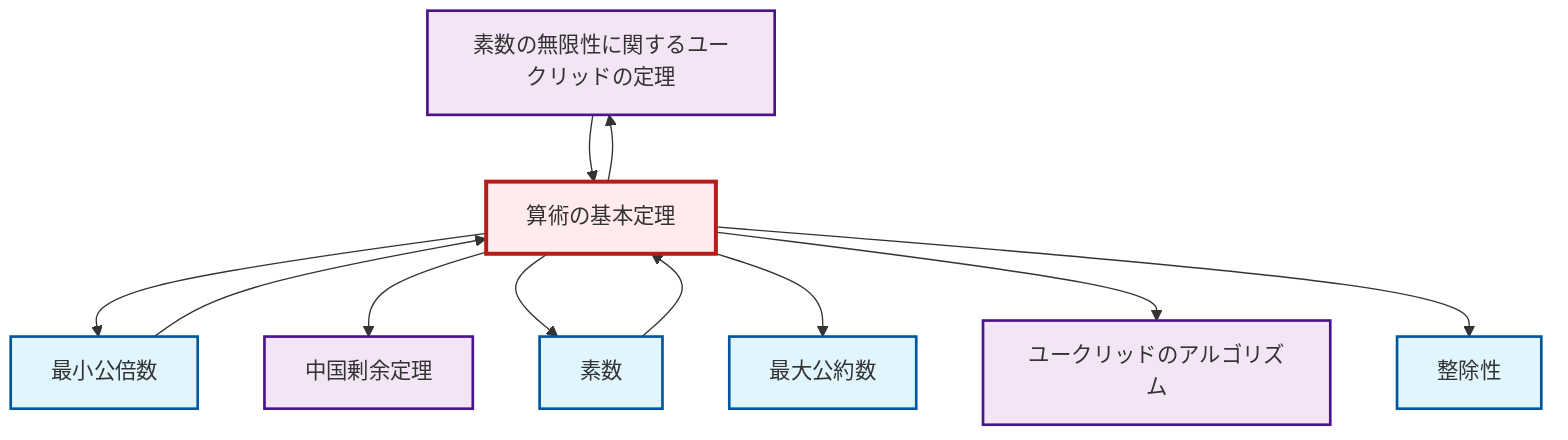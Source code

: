 graph TD
    classDef definition fill:#e1f5fe,stroke:#01579b,stroke-width:2px
    classDef theorem fill:#f3e5f5,stroke:#4a148c,stroke-width:2px
    classDef axiom fill:#fff3e0,stroke:#e65100,stroke-width:2px
    classDef example fill:#e8f5e9,stroke:#1b5e20,stroke-width:2px
    classDef current fill:#ffebee,stroke:#b71c1c,stroke-width:3px
    thm-euclid-infinitude-primes["素数の無限性に関するユークリッドの定理"]:::theorem
    thm-euclidean-algorithm["ユークリッドのアルゴリズム"]:::theorem
    def-divisibility["整除性"]:::definition
    def-lcm["最小公倍数"]:::definition
    thm-chinese-remainder["中国剰余定理"]:::theorem
    thm-fundamental-arithmetic["算術の基本定理"]:::theorem
    def-gcd["最大公約数"]:::definition
    def-prime["素数"]:::definition
    thm-fundamental-arithmetic --> def-lcm
    thm-fundamental-arithmetic --> thm-chinese-remainder
    thm-fundamental-arithmetic --> def-prime
    thm-fundamental-arithmetic --> def-gcd
    thm-fundamental-arithmetic --> thm-euclidean-algorithm
    def-lcm --> thm-fundamental-arithmetic
    thm-euclid-infinitude-primes --> thm-fundamental-arithmetic
    thm-fundamental-arithmetic --> thm-euclid-infinitude-primes
    def-prime --> thm-fundamental-arithmetic
    thm-fundamental-arithmetic --> def-divisibility
    class thm-fundamental-arithmetic current